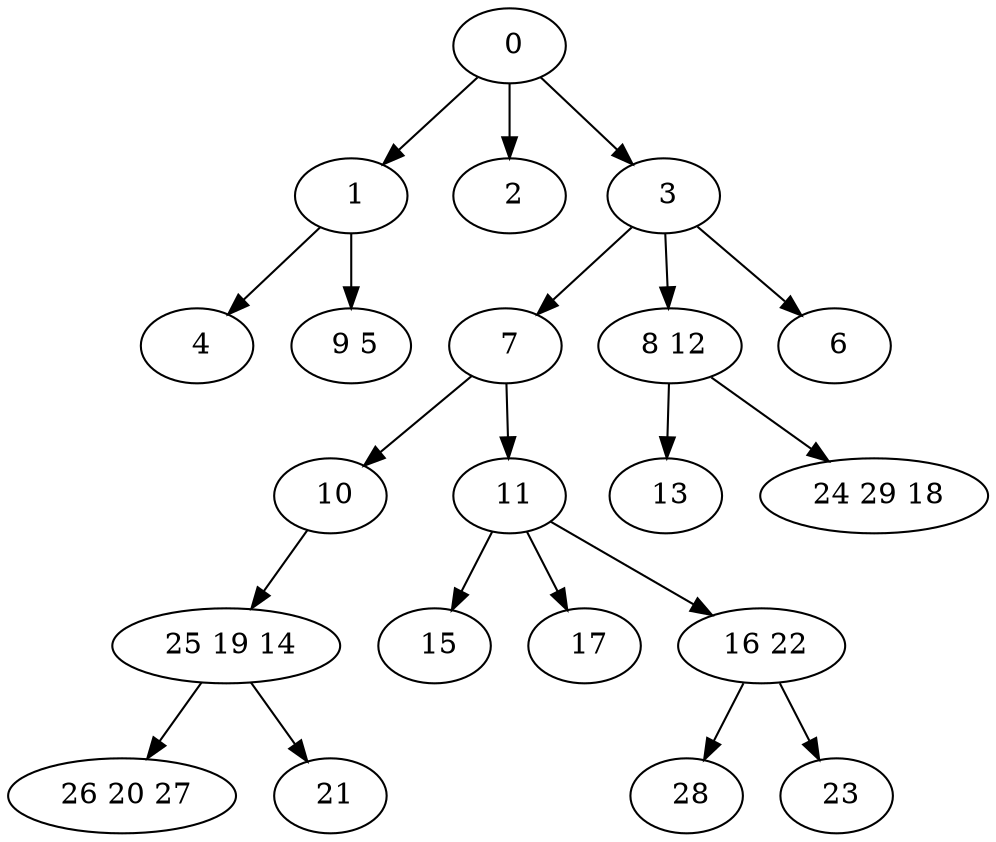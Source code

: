 digraph mytree {
" 0" -> " 1";
" 0" -> " 2";
" 0" -> " 3";
" 1" -> " 4";
" 1" -> " 9 5";
" 2";
" 3" -> " 7";
" 3" -> " 8 12";
" 3" -> " 6";
" 4";
" 9 5";
" 7" -> " 10";
" 7" -> " 11";
" 8 12" -> " 13";
" 8 12" -> " 24 29 18";
" 10" -> " 25 19 14";
" 11" -> " 15";
" 11" -> " 17";
" 11" -> " 16 22";
" 25 19 14" -> " 26 20 27";
" 25 19 14" -> " 21";
" 15";
" 17";
" 16 22" -> " 28";
" 16 22" -> " 23";
" 28";
" 6";
" 26 20 27";
" 23";
" 21";
" 13";
" 24 29 18";
}
